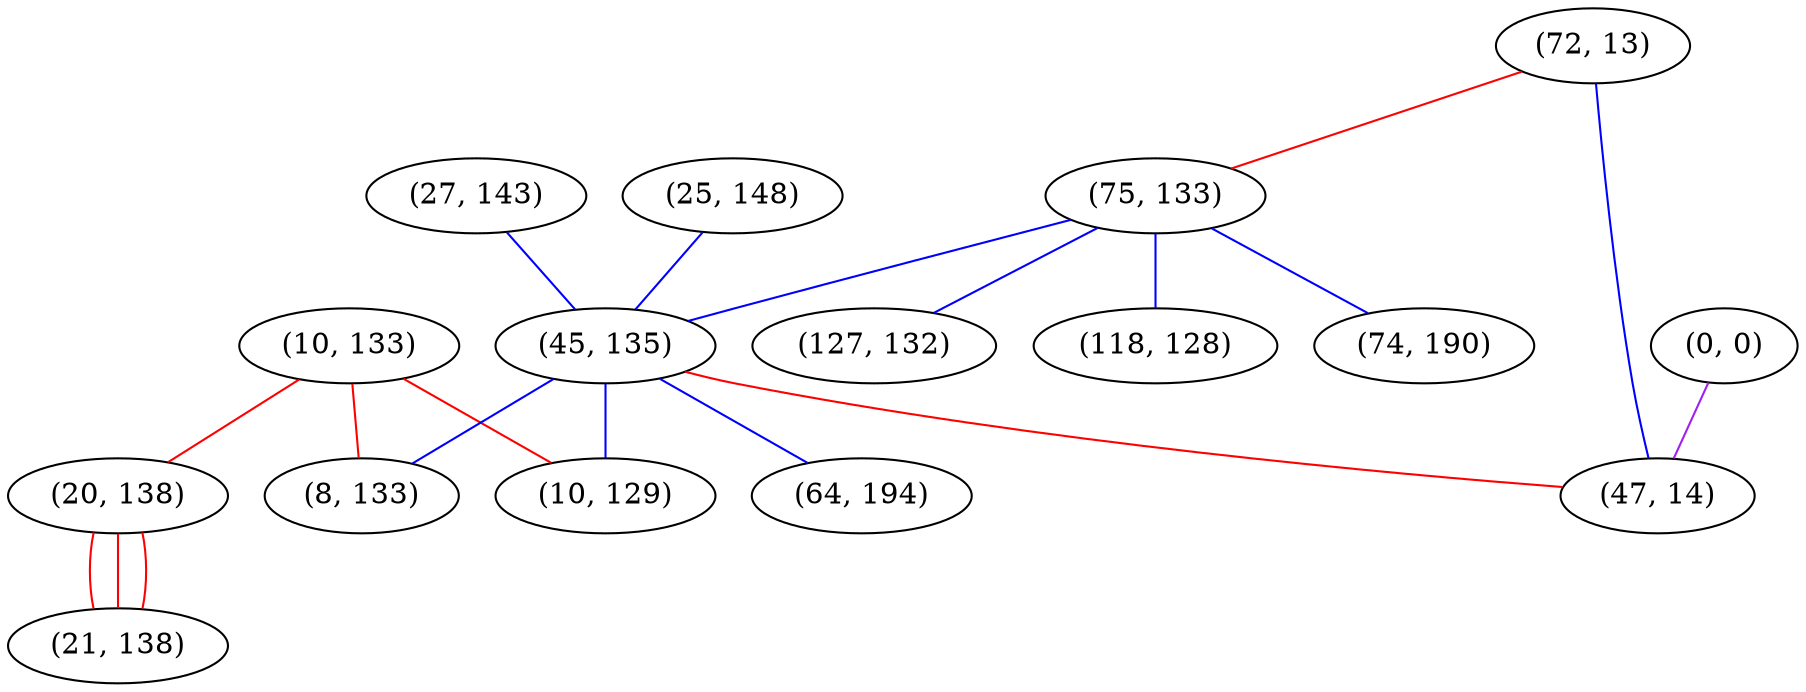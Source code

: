 graph "" {
"(10, 133)";
"(0, 0)";
"(72, 13)";
"(25, 148)";
"(75, 133)";
"(127, 132)";
"(27, 143)";
"(118, 128)";
"(20, 138)";
"(45, 135)";
"(21, 138)";
"(10, 129)";
"(74, 190)";
"(47, 14)";
"(8, 133)";
"(64, 194)";
"(10, 133)" -- "(20, 138)"  [color=red, key=0, weight=1];
"(10, 133)" -- "(8, 133)"  [color=red, key=0, weight=1];
"(10, 133)" -- "(10, 129)"  [color=red, key=0, weight=1];
"(0, 0)" -- "(47, 14)"  [color=purple, key=0, weight=4];
"(72, 13)" -- "(47, 14)"  [color=blue, key=0, weight=3];
"(72, 13)" -- "(75, 133)"  [color=red, key=0, weight=1];
"(25, 148)" -- "(45, 135)"  [color=blue, key=0, weight=3];
"(75, 133)" -- "(127, 132)"  [color=blue, key=0, weight=3];
"(75, 133)" -- "(74, 190)"  [color=blue, key=0, weight=3];
"(75, 133)" -- "(118, 128)"  [color=blue, key=0, weight=3];
"(75, 133)" -- "(45, 135)"  [color=blue, key=0, weight=3];
"(27, 143)" -- "(45, 135)"  [color=blue, key=0, weight=3];
"(20, 138)" -- "(21, 138)"  [color=red, key=0, weight=1];
"(20, 138)" -- "(21, 138)"  [color=red, key=1, weight=1];
"(20, 138)" -- "(21, 138)"  [color=red, key=2, weight=1];
"(45, 135)" -- "(10, 129)"  [color=blue, key=0, weight=3];
"(45, 135)" -- "(47, 14)"  [color=red, key=0, weight=1];
"(45, 135)" -- "(8, 133)"  [color=blue, key=0, weight=3];
"(45, 135)" -- "(64, 194)"  [color=blue, key=0, weight=3];
}
